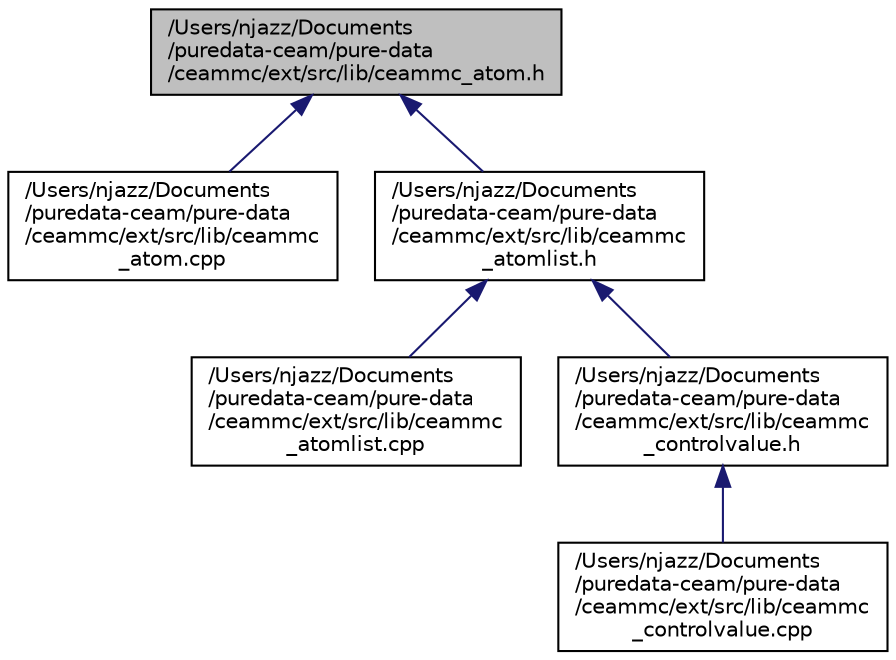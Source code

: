 digraph "/Users/njazz/Documents/puredata-ceam/pure-data/ceammc/ext/src/lib/ceammc_atom.h"
{
  edge [fontname="Helvetica",fontsize="10",labelfontname="Helvetica",labelfontsize="10"];
  node [fontname="Helvetica",fontsize="10",shape=record];
  Node1 [label="/Users/njazz/Documents\l/puredata-ceam/pure-data\l/ceammc/ext/src/lib/ceammc_atom.h",height=0.2,width=0.4,color="black", fillcolor="grey75", style="filled" fontcolor="black"];
  Node1 -> Node2 [dir="back",color="midnightblue",fontsize="10",style="solid",fontname="Helvetica"];
  Node2 [label="/Users/njazz/Documents\l/puredata-ceam/pure-data\l/ceammc/ext/src/lib/ceammc\l_atom.cpp",height=0.2,width=0.4,color="black", fillcolor="white", style="filled",URL="$ceammc__atom_8cpp.html"];
  Node1 -> Node3 [dir="back",color="midnightblue",fontsize="10",style="solid",fontname="Helvetica"];
  Node3 [label="/Users/njazz/Documents\l/puredata-ceam/pure-data\l/ceammc/ext/src/lib/ceammc\l_atomlist.h",height=0.2,width=0.4,color="black", fillcolor="white", style="filled",URL="$ceammc__atomlist_8h.html"];
  Node3 -> Node4 [dir="back",color="midnightblue",fontsize="10",style="solid",fontname="Helvetica"];
  Node4 [label="/Users/njazz/Documents\l/puredata-ceam/pure-data\l/ceammc/ext/src/lib/ceammc\l_atomlist.cpp",height=0.2,width=0.4,color="black", fillcolor="white", style="filled",URL="$ceammc__atomlist_8cpp.html"];
  Node3 -> Node5 [dir="back",color="midnightblue",fontsize="10",style="solid",fontname="Helvetica"];
  Node5 [label="/Users/njazz/Documents\l/puredata-ceam/pure-data\l/ceammc/ext/src/lib/ceammc\l_controlvalue.h",height=0.2,width=0.4,color="black", fillcolor="white", style="filled",URL="$ceammc__controlvalue_8h.html"];
  Node5 -> Node6 [dir="back",color="midnightblue",fontsize="10",style="solid",fontname="Helvetica"];
  Node6 [label="/Users/njazz/Documents\l/puredata-ceam/pure-data\l/ceammc/ext/src/lib/ceammc\l_controlvalue.cpp",height=0.2,width=0.4,color="black", fillcolor="white", style="filled",URL="$ceammc__controlvalue_8cpp.html"];
}
